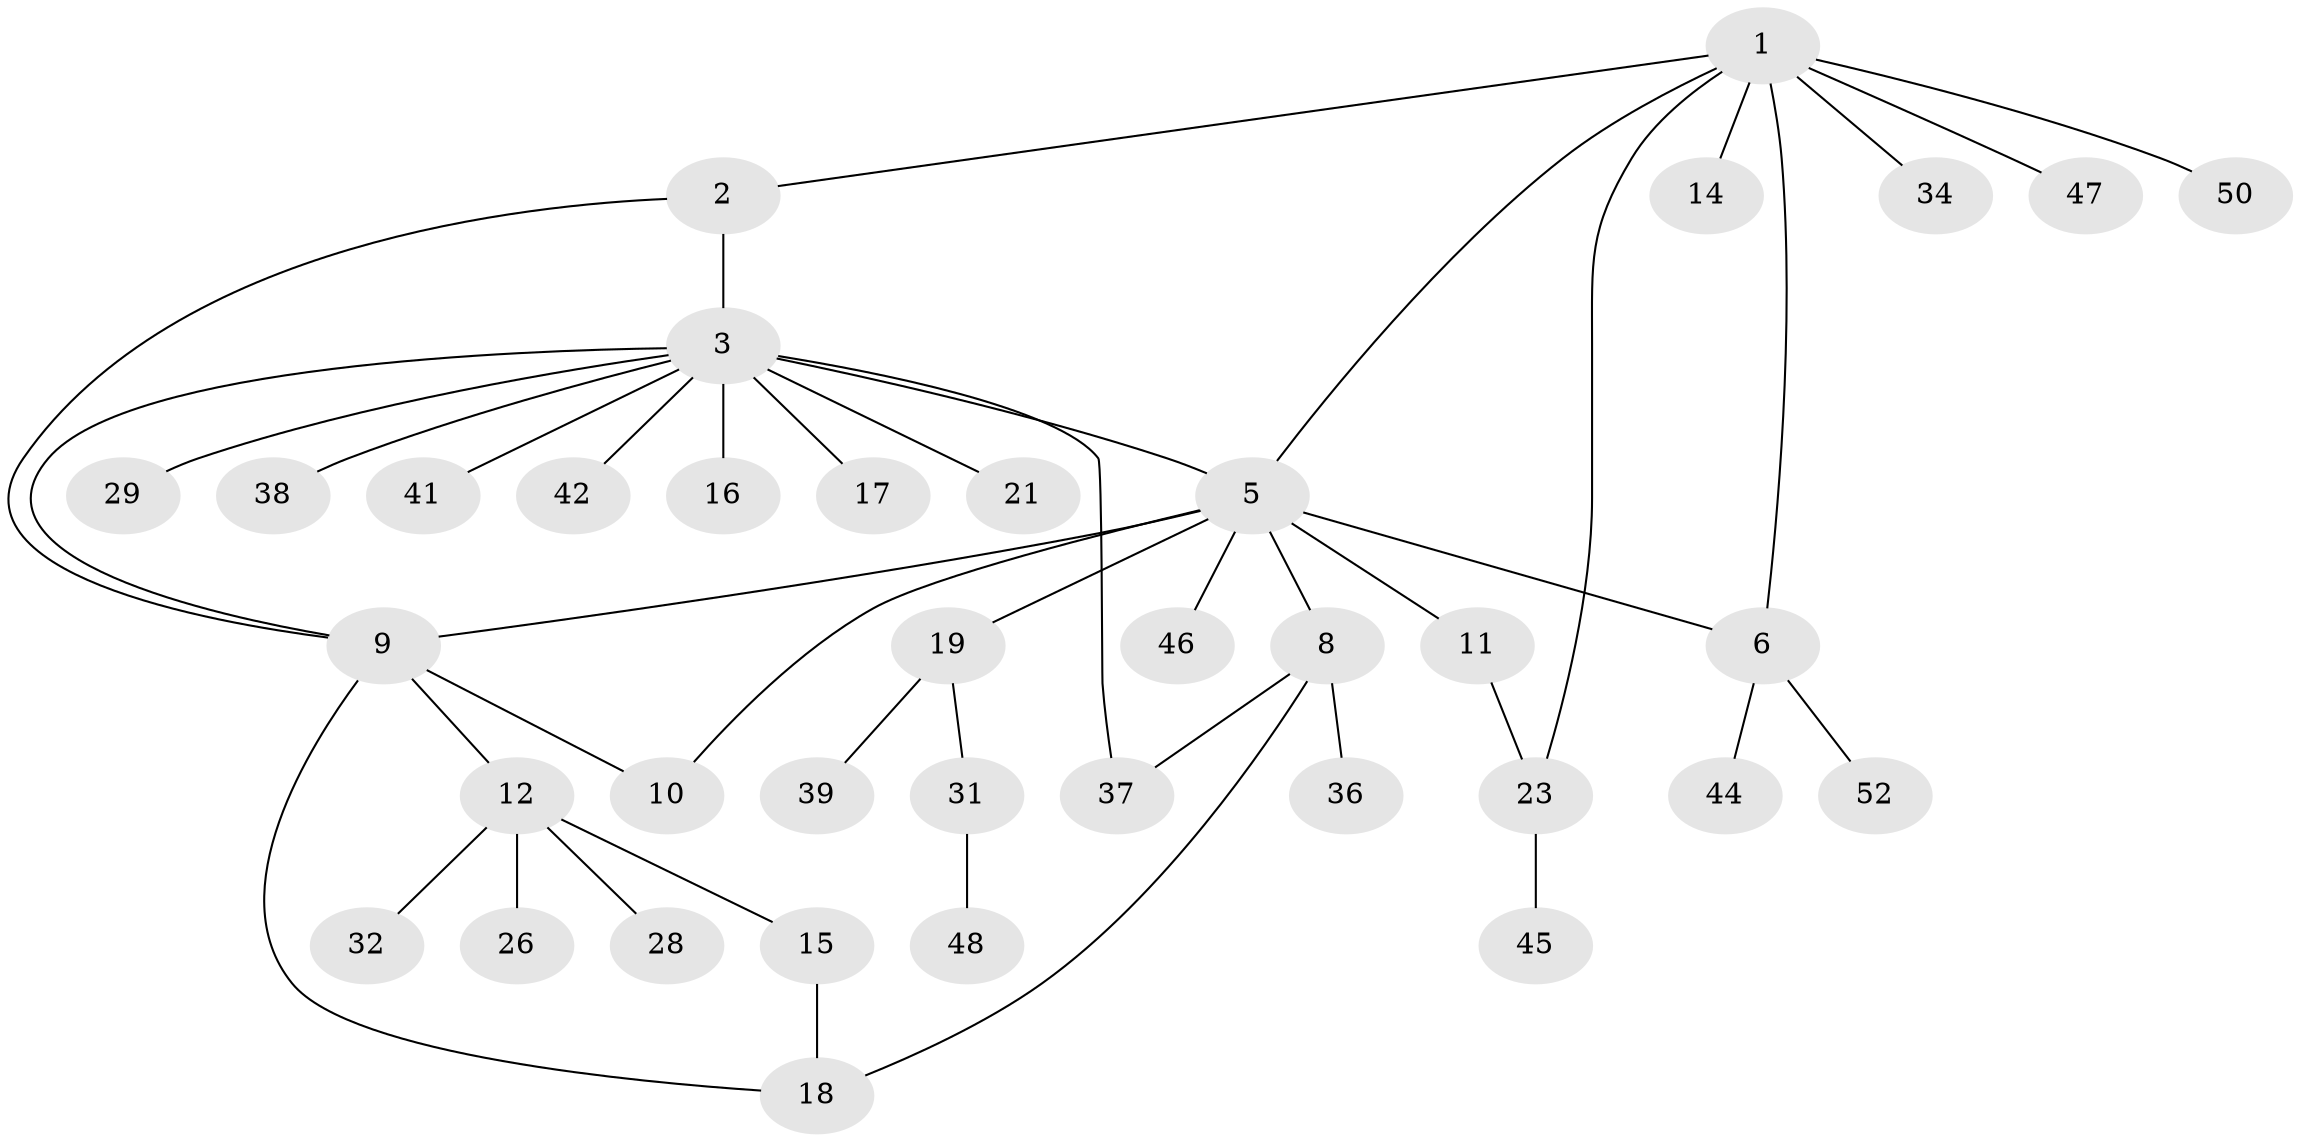 // Generated by graph-tools (version 1.1) at 2025/52/02/27/25 19:52:15]
// undirected, 37 vertices, 45 edges
graph export_dot {
graph [start="1"]
  node [color=gray90,style=filled];
  1 [super="+33"];
  2 [super="+20"];
  3 [super="+4"];
  5 [super="+7"];
  6 [super="+13"];
  8 [super="+30"];
  9 [super="+40"];
  10;
  11 [super="+22"];
  12 [super="+49"];
  14;
  15;
  16 [super="+43"];
  17;
  18 [super="+27"];
  19 [super="+25"];
  21;
  23 [super="+24"];
  26;
  28;
  29;
  31;
  32;
  34 [super="+35"];
  36;
  37;
  38;
  39 [super="+51"];
  41;
  42;
  44;
  45;
  46;
  47;
  48;
  50;
  52;
  1 -- 2;
  1 -- 6;
  1 -- 14;
  1 -- 23;
  1 -- 34;
  1 -- 47;
  1 -- 50;
  1 -- 5;
  2 -- 9;
  2 -- 3;
  3 -- 5 [weight=2];
  3 -- 9;
  3 -- 16;
  3 -- 17;
  3 -- 21;
  3 -- 29;
  3 -- 37;
  3 -- 38;
  3 -- 41;
  3 -- 42;
  5 -- 6;
  5 -- 9;
  5 -- 11 [weight=2];
  5 -- 46;
  5 -- 19;
  5 -- 8;
  5 -- 10;
  6 -- 44;
  6 -- 52;
  8 -- 18;
  8 -- 36;
  8 -- 37;
  9 -- 10;
  9 -- 12;
  9 -- 18;
  11 -- 23;
  12 -- 15;
  12 -- 26;
  12 -- 28;
  12 -- 32;
  15 -- 18;
  19 -- 31;
  19 -- 39;
  23 -- 45;
  31 -- 48;
}
